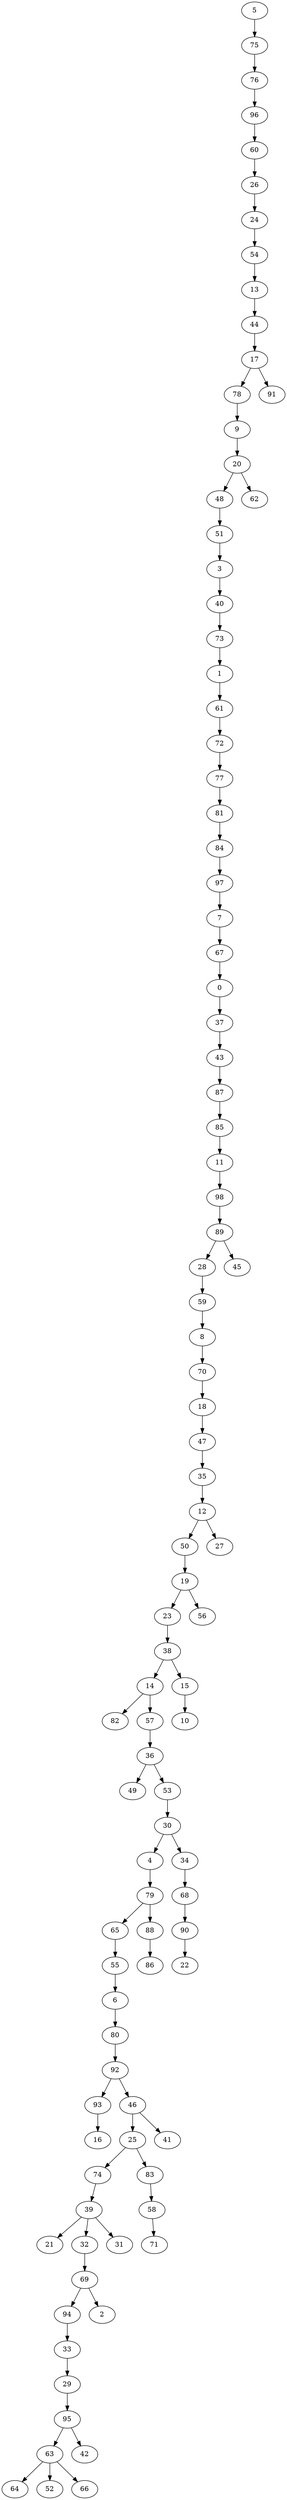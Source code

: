 digraph Erdos_Renyi_nodes_100_edges_200_DFS_R_5 {
5;
75;
76;
96;
60;
26;
24;
54;
13;
44;
17;
78;
9;
20;
48;
51;
3;
40;
73;
1;
61;
72;
77;
81;
84;
97;
7;
67;
0;
37;
43;
87;
85;
11;
98;
89;
28;
59;
8;
70;
18;
47;
35;
12;
50;
19;
23;
38;
14;
82;
57;
36;
49;
53;
30;
4;
79;
65;
55;
6;
80;
92;
93;
16;
46;
25;
74;
39;
21;
32;
69;
94;
33;
29;
95;
63;
64;
52;
66;
42;
2;
31;
83;
58;
71;
41;
88;
86;
34;
68;
90;
22;
15;
10;
56;
27;
45;
62;
91;
14 -> 82;
36 -> 49;
93 -> 16;
92 -> 93;
39 -> 21;
63 -> 64;
63 -> 52;
63 -> 66;
95 -> 63;
95 -> 42;
29 -> 95;
33 -> 29;
94 -> 33;
69 -> 94;
69 -> 2;
32 -> 69;
39 -> 32;
39 -> 31;
74 -> 39;
25 -> 74;
58 -> 71;
83 -> 58;
25 -> 83;
46 -> 25;
46 -> 41;
92 -> 46;
80 -> 92;
6 -> 80;
55 -> 6;
65 -> 55;
79 -> 65;
88 -> 86;
79 -> 88;
4 -> 79;
30 -> 4;
90 -> 22;
68 -> 90;
34 -> 68;
30 -> 34;
53 -> 30;
36 -> 53;
57 -> 36;
14 -> 57;
38 -> 14;
15 -> 10;
38 -> 15;
23 -> 38;
19 -> 23;
19 -> 56;
50 -> 19;
12 -> 50;
12 -> 27;
35 -> 12;
47 -> 35;
18 -> 47;
70 -> 18;
8 -> 70;
59 -> 8;
28 -> 59;
89 -> 28;
89 -> 45;
98 -> 89;
11 -> 98;
85 -> 11;
87 -> 85;
43 -> 87;
37 -> 43;
0 -> 37;
67 -> 0;
7 -> 67;
97 -> 7;
84 -> 97;
81 -> 84;
77 -> 81;
72 -> 77;
61 -> 72;
1 -> 61;
73 -> 1;
40 -> 73;
3 -> 40;
51 -> 3;
48 -> 51;
20 -> 48;
20 -> 62;
9 -> 20;
78 -> 9;
17 -> 78;
17 -> 91;
44 -> 17;
13 -> 44;
54 -> 13;
24 -> 54;
26 -> 24;
60 -> 26;
96 -> 60;
76 -> 96;
75 -> 76;
5 -> 75;
}